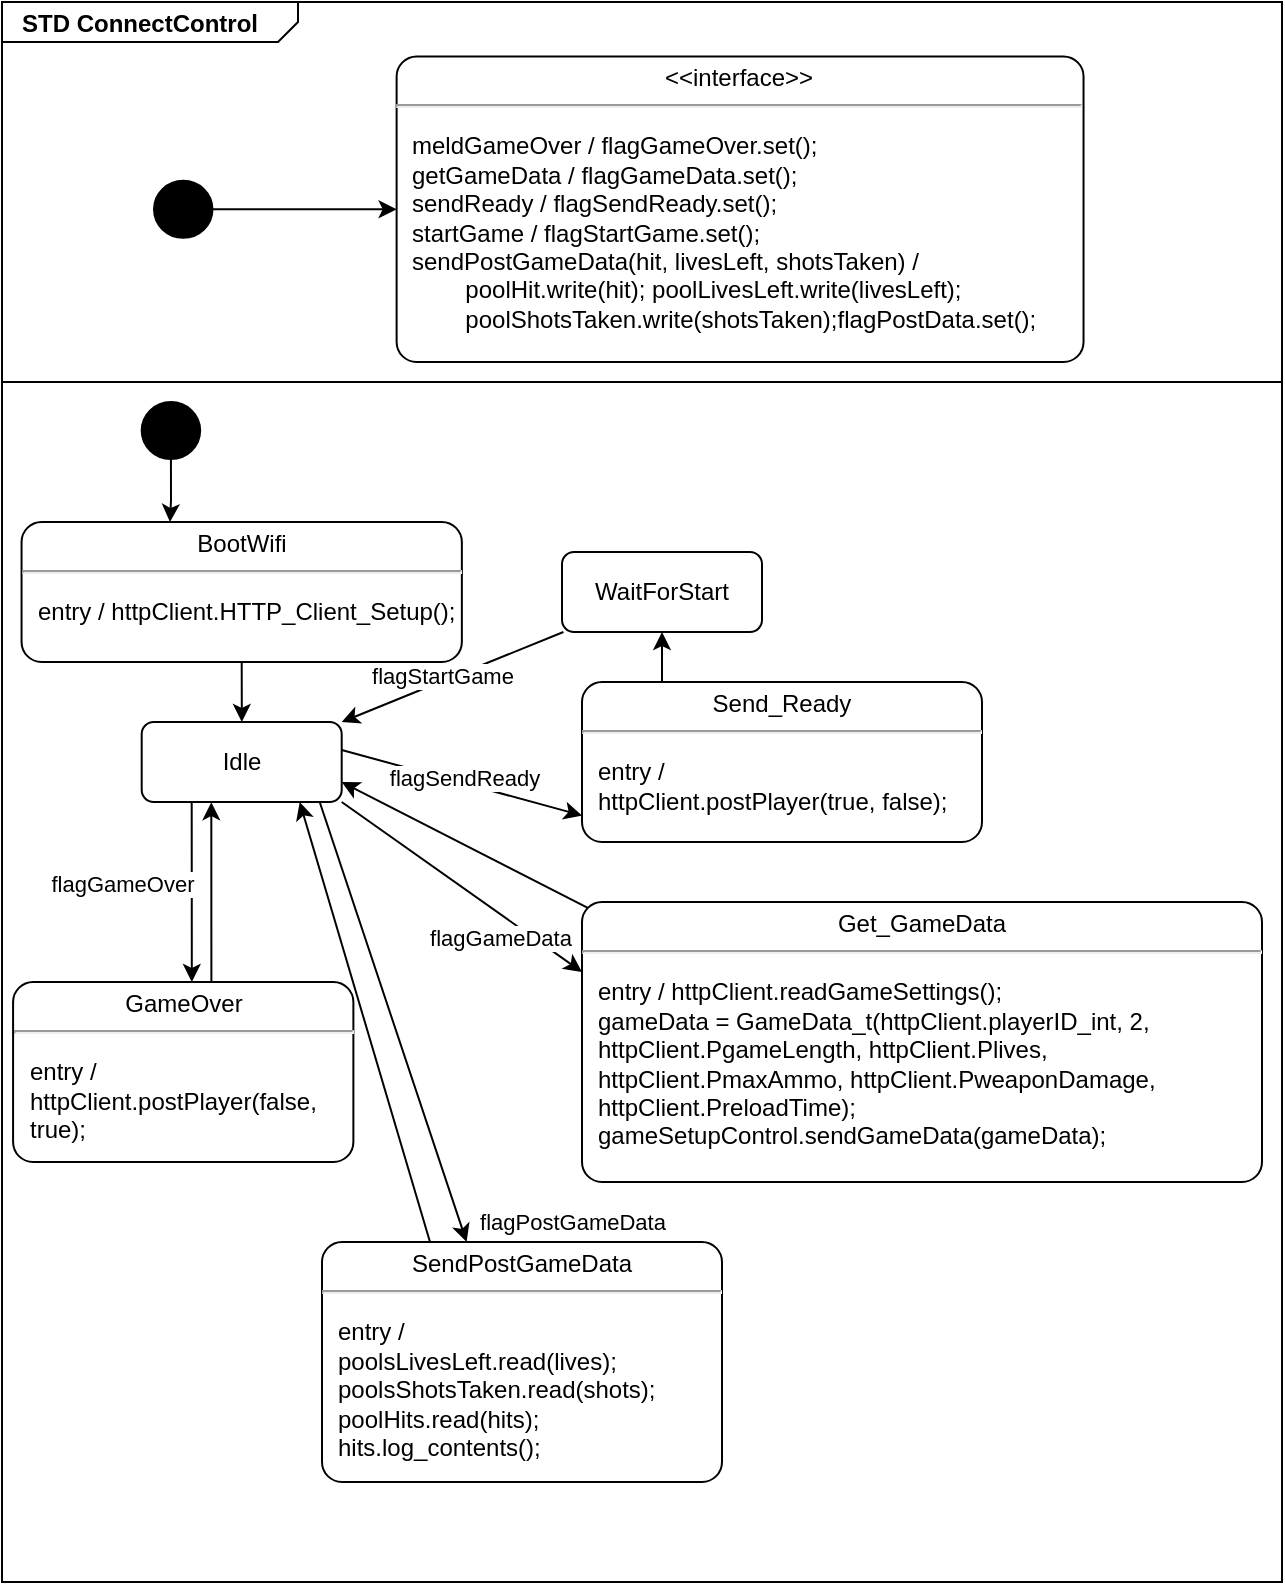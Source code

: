 <mxfile version="21.6.8" type="device">
  <diagram name="Page-1" id="ha0M1mcgs8S4JKS28zF2">
    <mxGraphModel dx="1318" dy="1022" grid="1" gridSize="10" guides="1" tooltips="1" connect="1" arrows="1" fold="1" page="1" pageScale="1" pageWidth="850" pageHeight="1100" math="0" shadow="0">
      <root>
        <mxCell id="0" />
        <mxCell id="1" parent="0" />
        <mxCell id="XzpSL8Y8hCJ_y7Mj1HGO-1" value="" style="group" vertex="1" connectable="0" parent="1">
          <mxGeometry x="-640" y="80" width="640" height="790" as="geometry" />
        </mxCell>
        <mxCell id="XzpSL8Y8hCJ_y7Mj1HGO-2" value="" style="rounded=0;whiteSpace=wrap;html=1;" vertex="1" parent="XzpSL8Y8hCJ_y7Mj1HGO-1">
          <mxGeometry y="187.92" width="640" height="602.08" as="geometry" />
        </mxCell>
        <mxCell id="XzpSL8Y8hCJ_y7Mj1HGO-3" value="&lt;p style=&quot;margin:0px;margin-top:4px;margin-left:10px;text-align:left;&quot;&gt;&lt;b&gt;STD ConnectControl&lt;/b&gt;&lt;/p&gt;" style="html=1;shape=mxgraph.sysml.package;html=1;overflow=fill;whiteSpace=wrap;labelX=148;" vertex="1" parent="XzpSL8Y8hCJ_y7Mj1HGO-1">
          <mxGeometry width="640" height="190" as="geometry" />
        </mxCell>
        <mxCell id="XzpSL8Y8hCJ_y7Mj1HGO-4" value="" style="shape=ellipse;html=1;fillColor=strokeColor;fontSize=18;fontColor=#ffffff;" vertex="1" parent="XzpSL8Y8hCJ_y7Mj1HGO-1">
          <mxGeometry x="76.002" y="89.387" width="29.231" height="28.5" as="geometry" />
        </mxCell>
        <mxCell id="XzpSL8Y8hCJ_y7Mj1HGO-5" style="edgeStyle=orthogonalEdgeStyle;rounded=0;orthogonalLoop=1;jettySize=auto;html=1;" edge="1" parent="XzpSL8Y8hCJ_y7Mj1HGO-1" source="XzpSL8Y8hCJ_y7Mj1HGO-4" target="XzpSL8Y8hCJ_y7Mj1HGO-6">
          <mxGeometry relative="1" as="geometry">
            <mxPoint x="182.692" y="62.899" as="targetPoint" />
          </mxGeometry>
        </mxCell>
        <mxCell id="XzpSL8Y8hCJ_y7Mj1HGO-6" value="&lt;p style=&quot;margin:0px;margin-top:4px;text-align:center;&quot;&gt;&amp;lt;&amp;lt;interface&amp;gt;&amp;gt;&lt;/p&gt;&lt;hr&gt;&lt;p&gt;&lt;/p&gt;&lt;p style=&quot;margin:0px;margin-left:8px;text-align:left;&quot;&gt;&lt;span style=&quot;background-color: initial;&quot;&gt;meldGameOver / flagGameOver.set();&lt;/span&gt;&lt;/p&gt;&lt;p style=&quot;margin:0px;margin-left:8px;text-align:left;&quot;&gt;&lt;span style=&quot;background-color: initial;&quot;&gt;getGameData / flagGameData.set();&amp;nbsp;&lt;/span&gt;&lt;/p&gt;&lt;p style=&quot;margin:0px;margin-left:8px;text-align:left;&quot;&gt;&lt;span style=&quot;background-color: initial;&quot;&gt;sendReady / flagSendReady.set();&lt;/span&gt;&lt;br&gt;&lt;/p&gt;&lt;p style=&quot;margin:0px;margin-left:8px;text-align:left;&quot;&gt;&lt;span style=&quot;background-color: initial;&quot;&gt;startGame / flagStartGame.set();&lt;/span&gt;&lt;/p&gt;&lt;p style=&quot;margin:0px;margin-left:8px;text-align:left;&quot;&gt;&lt;span style=&quot;background-color: initial;&quot;&gt;sendPostGameData(hit, livesLeft, shotsTaken) / &lt;span style=&quot;white-space: pre;&quot;&gt;&#x9;&lt;/span&gt;poolHit.write(hit); poolLivesLeft.write(livesLeft); &lt;span style=&quot;white-space: pre;&quot;&gt;&#x9;&lt;/span&gt;poolShotsTaken.write(shotsTaken);flagPostData.set();&lt;/span&gt;&lt;/p&gt;&lt;p style=&quot;margin:0px;margin-left:8px;text-align:left;&quot;&gt;&lt;span style=&quot;background-color: initial;&quot;&gt;&lt;br&gt;&lt;/span&gt;&lt;/p&gt;&lt;p style=&quot;margin:0px;margin-left:8px;text-align:left;&quot;&gt;&lt;br&gt;&lt;/p&gt;" style="shape=mxgraph.sysml.simpleState;html=1;overflow=fill;whiteSpace=wrap;align=center;" vertex="1" parent="XzpSL8Y8hCJ_y7Mj1HGO-1">
          <mxGeometry x="197.31" y="27.28" width="343.46" height="152.72" as="geometry" />
        </mxCell>
        <mxCell id="XzpSL8Y8hCJ_y7Mj1HGO-7" style="edgeStyle=orthogonalEdgeStyle;rounded=0;orthogonalLoop=1;jettySize=auto;html=1;exitX=0.5;exitY=1;exitDx=0;exitDy=0;" edge="1" parent="XzpSL8Y8hCJ_y7Mj1HGO-1" source="XzpSL8Y8hCJ_y7Mj1HGO-8" target="XzpSL8Y8hCJ_y7Mj1HGO-20">
          <mxGeometry relative="1" as="geometry">
            <mxPoint x="119.81" y="300" as="targetPoint" />
            <Array as="points">
              <mxPoint x="84" y="249" />
              <mxPoint x="84" y="240" />
            </Array>
          </mxGeometry>
        </mxCell>
        <mxCell id="XzpSL8Y8hCJ_y7Mj1HGO-8" value="" style="shape=ellipse;html=1;fillColor=strokeColor;fontSize=18;fontColor=#ffffff;" vertex="1" parent="XzpSL8Y8hCJ_y7Mj1HGO-1">
          <mxGeometry x="69.85" y="200.005" width="29.231" height="28.5" as="geometry" />
        </mxCell>
        <mxCell id="XzpSL8Y8hCJ_y7Mj1HGO-22" style="edgeStyle=orthogonalEdgeStyle;rounded=0;orthogonalLoop=1;jettySize=auto;html=1;exitX=0.5;exitY=1;exitDx=0;exitDy=0;exitPerimeter=0;" edge="1" parent="XzpSL8Y8hCJ_y7Mj1HGO-1" source="XzpSL8Y8hCJ_y7Mj1HGO-20" target="XzpSL8Y8hCJ_y7Mj1HGO-23">
          <mxGeometry relative="1" as="geometry">
            <mxPoint x="119.905" y="390" as="targetPoint" />
          </mxGeometry>
        </mxCell>
        <mxCell id="XzpSL8Y8hCJ_y7Mj1HGO-20" value="&lt;p style=&quot;margin:0px;margin-top:4px;text-align:center;&quot;&gt;BootWifi&lt;/p&gt;&lt;hr&gt;&lt;p&gt;&lt;/p&gt;&lt;p style=&quot;margin:0px;margin-left:8px;text-align:left;&quot;&gt;entry / httpClient.HTTP_Client_Setup();&lt;br&gt;&lt;/p&gt;" style="shape=mxgraph.sysml.simpleState;html=1;overflow=fill;whiteSpace=wrap;align=center;" vertex="1" parent="XzpSL8Y8hCJ_y7Mj1HGO-1">
          <mxGeometry x="9.78" y="260" width="220.15" height="70" as="geometry" />
        </mxCell>
        <mxCell id="XzpSL8Y8hCJ_y7Mj1HGO-29" style="rounded=0;orthogonalLoop=1;jettySize=auto;html=1;exitX=1;exitY=0.5;exitDx=0;exitDy=0;" edge="1" parent="XzpSL8Y8hCJ_y7Mj1HGO-1">
          <mxGeometry relative="1" as="geometry">
            <mxPoint x="169.85" y="374" as="sourcePoint" />
            <mxPoint x="290" y="406.746" as="targetPoint" />
          </mxGeometry>
        </mxCell>
        <mxCell id="XzpSL8Y8hCJ_y7Mj1HGO-30" value="flagSendReady" style="edgeLabel;html=1;align=center;verticalAlign=middle;resizable=0;points=[];" vertex="1" connectable="0" parent="XzpSL8Y8hCJ_y7Mj1HGO-29">
          <mxGeometry x="-0.361" y="1" relative="1" as="geometry">
            <mxPoint x="22" y="4" as="offset" />
          </mxGeometry>
        </mxCell>
        <mxCell id="XzpSL8Y8hCJ_y7Mj1HGO-35" style="edgeStyle=orthogonalEdgeStyle;rounded=0;orthogonalLoop=1;jettySize=auto;html=1;exitX=0.25;exitY=1;exitDx=0;exitDy=0;" edge="1" parent="XzpSL8Y8hCJ_y7Mj1HGO-1" source="XzpSL8Y8hCJ_y7Mj1HGO-23" target="XzpSL8Y8hCJ_y7Mj1HGO-24">
          <mxGeometry relative="1" as="geometry">
            <Array as="points">
              <mxPoint x="95" y="470" />
              <mxPoint x="95" y="470" />
            </Array>
          </mxGeometry>
        </mxCell>
        <mxCell id="XzpSL8Y8hCJ_y7Mj1HGO-37" value="flagGameOver" style="edgeLabel;html=1;align=center;verticalAlign=middle;resizable=0;points=[];" vertex="1" connectable="0" parent="XzpSL8Y8hCJ_y7Mj1HGO-35">
          <mxGeometry x="-0.074" y="1" relative="1" as="geometry">
            <mxPoint x="-36" y="-1" as="offset" />
          </mxGeometry>
        </mxCell>
        <mxCell id="XzpSL8Y8hCJ_y7Mj1HGO-39" style="rounded=0;orthogonalLoop=1;jettySize=auto;html=1;exitX=1;exitY=1;exitDx=0;exitDy=0;" edge="1" parent="XzpSL8Y8hCJ_y7Mj1HGO-1">
          <mxGeometry relative="1" as="geometry">
            <mxPoint x="158.85" y="400" as="sourcePoint" />
            <mxPoint x="232.306" y="620" as="targetPoint" />
          </mxGeometry>
        </mxCell>
        <mxCell id="XzpSL8Y8hCJ_y7Mj1HGO-40" value="flagPostGameData" style="edgeLabel;html=1;align=center;verticalAlign=middle;resizable=0;points=[];" vertex="1" connectable="0" parent="XzpSL8Y8hCJ_y7Mj1HGO-39">
          <mxGeometry x="0.73" y="-1" relative="1" as="geometry">
            <mxPoint x="63" y="19" as="offset" />
          </mxGeometry>
        </mxCell>
        <mxCell id="XzpSL8Y8hCJ_y7Mj1HGO-42" style="rounded=0;orthogonalLoop=1;jettySize=auto;html=1;exitX=1;exitY=1;exitDx=0;exitDy=0;entryX=0;entryY=0.25;entryDx=0;entryDy=0;entryPerimeter=0;" edge="1" parent="XzpSL8Y8hCJ_y7Mj1HGO-1" source="XzpSL8Y8hCJ_y7Mj1HGO-23" target="XzpSL8Y8hCJ_y7Mj1HGO-25">
          <mxGeometry relative="1" as="geometry" />
        </mxCell>
        <mxCell id="XzpSL8Y8hCJ_y7Mj1HGO-43" value="flagGameData" style="edgeLabel;html=1;align=center;verticalAlign=middle;resizable=0;points=[];" vertex="1" connectable="0" parent="XzpSL8Y8hCJ_y7Mj1HGO-42">
          <mxGeometry x="0.61" y="1" relative="1" as="geometry">
            <mxPoint x="-18" as="offset" />
          </mxGeometry>
        </mxCell>
        <mxCell id="XzpSL8Y8hCJ_y7Mj1HGO-23" value="Idle" style="shape=rect;rounded=1;html=1;whiteSpace=wrap;align=center;" vertex="1" parent="XzpSL8Y8hCJ_y7Mj1HGO-1">
          <mxGeometry x="69.85" y="360" width="100" height="40" as="geometry" />
        </mxCell>
        <mxCell id="XzpSL8Y8hCJ_y7Mj1HGO-36" style="edgeStyle=orthogonalEdgeStyle;rounded=0;orthogonalLoop=1;jettySize=auto;html=1;exitX=0.5;exitY=0;exitDx=0;exitDy=0;exitPerimeter=0;entryX=0.348;entryY=1.003;entryDx=0;entryDy=0;entryPerimeter=0;" edge="1" parent="XzpSL8Y8hCJ_y7Mj1HGO-1" source="XzpSL8Y8hCJ_y7Mj1HGO-24" target="XzpSL8Y8hCJ_y7Mj1HGO-23">
          <mxGeometry relative="1" as="geometry">
            <Array as="points">
              <mxPoint x="105" y="490" />
            </Array>
          </mxGeometry>
        </mxCell>
        <mxCell id="XzpSL8Y8hCJ_y7Mj1HGO-24" value="&lt;p style=&quot;margin:0px;margin-top:4px;text-align:center;&quot;&gt;GameOver&lt;/p&gt;&lt;hr&gt;&lt;p&gt;&lt;/p&gt;&lt;p style=&quot;margin:0px;margin-left:8px;text-align:left;&quot;&gt;entry /&amp;nbsp;&lt;br&gt;&lt;/p&gt;&lt;p style=&quot;margin:0px;margin-left:8px;text-align:left;&quot;&gt;httpClient.postPlayer(false, true);&lt;/p&gt;" style="shape=mxgraph.sysml.simpleState;html=1;overflow=fill;whiteSpace=wrap;align=center;" vertex="1" parent="XzpSL8Y8hCJ_y7Mj1HGO-1">
          <mxGeometry x="5.54" y="490" width="170.15" height="90" as="geometry" />
        </mxCell>
        <mxCell id="XzpSL8Y8hCJ_y7Mj1HGO-31" style="edgeStyle=orthogonalEdgeStyle;rounded=0;orthogonalLoop=1;jettySize=auto;html=1;exitX=0.5;exitY=0;exitDx=0;exitDy=0;exitPerimeter=0;" edge="1" parent="XzpSL8Y8hCJ_y7Mj1HGO-1" source="XzpSL8Y8hCJ_y7Mj1HGO-26" target="XzpSL8Y8hCJ_y7Mj1HGO-34">
          <mxGeometry relative="1" as="geometry">
            <mxPoint x="390" y="360" as="targetPoint" />
            <Array as="points">
              <mxPoint x="330" y="340" />
            </Array>
          </mxGeometry>
        </mxCell>
        <mxCell id="XzpSL8Y8hCJ_y7Mj1HGO-26" value="&lt;p style=&quot;margin:0px;margin-top:4px;text-align:center;&quot;&gt;Send_Ready&lt;/p&gt;&lt;hr&gt;&lt;p&gt;&lt;/p&gt;&lt;p style=&quot;margin:0px;margin-left:8px;text-align:left;&quot;&gt;entry /&lt;br&gt;&lt;/p&gt;&lt;p style=&quot;margin:0px;margin-left:8px;text-align:left;&quot;&gt;httpClient.postPlayer(true, false);&lt;/p&gt;" style="shape=mxgraph.sysml.simpleState;html=1;overflow=fill;whiteSpace=wrap;align=center;" vertex="1" parent="XzpSL8Y8hCJ_y7Mj1HGO-1">
          <mxGeometry x="290" y="340" width="200" height="80" as="geometry" />
        </mxCell>
        <mxCell id="XzpSL8Y8hCJ_y7Mj1HGO-32" style="rounded=0;orthogonalLoop=1;jettySize=auto;html=1;entryX=1;entryY=0;entryDx=0;entryDy=0;" edge="1" parent="XzpSL8Y8hCJ_y7Mj1HGO-1" source="XzpSL8Y8hCJ_y7Mj1HGO-34" target="XzpSL8Y8hCJ_y7Mj1HGO-23">
          <mxGeometry relative="1" as="geometry">
            <mxPoint x="290" y="335" as="sourcePoint" />
          </mxGeometry>
        </mxCell>
        <mxCell id="XzpSL8Y8hCJ_y7Mj1HGO-33" value="flagStartGame" style="edgeLabel;html=1;align=center;verticalAlign=middle;resizable=0;points=[];" vertex="1" connectable="0" parent="XzpSL8Y8hCJ_y7Mj1HGO-32">
          <mxGeometry x="0.086" y="-3" relative="1" as="geometry">
            <mxPoint as="offset" />
          </mxGeometry>
        </mxCell>
        <mxCell id="XzpSL8Y8hCJ_y7Mj1HGO-38" style="rounded=0;orthogonalLoop=1;jettySize=auto;html=1;exitX=0.25;exitY=0;exitDx=0;exitDy=0;exitPerimeter=0;entryX=0.75;entryY=1;entryDx=0;entryDy=0;" edge="1" parent="XzpSL8Y8hCJ_y7Mj1HGO-1">
          <mxGeometry relative="1" as="geometry">
            <mxPoint x="214.0" y="620" as="sourcePoint" />
            <mxPoint x="148.85" y="400" as="targetPoint" />
          </mxGeometry>
        </mxCell>
        <mxCell id="XzpSL8Y8hCJ_y7Mj1HGO-28" value="&lt;p style=&quot;margin:0px;margin-top:4px;text-align:center;&quot;&gt;SendPostGameData&lt;/p&gt;&lt;hr&gt;&lt;p&gt;&lt;/p&gt;&lt;p style=&quot;margin:0px;margin-left:8px;text-align:left;&quot;&gt;entry /&lt;br&gt;&lt;/p&gt;&lt;p style=&quot;margin:0px;margin-left:8px;text-align:left;&quot;&gt;poolsLivesLeft.read(lives);&lt;/p&gt;&lt;p style=&quot;margin:0px;margin-left:8px;text-align:left;&quot;&gt;poolsShotsTaken.read(shots);&lt;/p&gt;&lt;p style=&quot;margin:0px;margin-left:8px;text-align:left;&quot;&gt;poolHits.read(hits);&lt;/p&gt;&lt;p style=&quot;margin:0px;margin-left:8px;text-align:left;&quot;&gt;hits.log_contents();&lt;/p&gt;&lt;p style=&quot;margin:0px;margin-left:8px;text-align:left;&quot;&gt;&lt;br&gt;&lt;/p&gt;" style="shape=mxgraph.sysml.simpleState;html=1;overflow=fill;whiteSpace=wrap;align=center;" vertex="1" parent="XzpSL8Y8hCJ_y7Mj1HGO-1">
          <mxGeometry x="160" y="620" width="200" height="120" as="geometry" />
        </mxCell>
        <mxCell id="XzpSL8Y8hCJ_y7Mj1HGO-41" style="rounded=0;orthogonalLoop=1;jettySize=auto;html=1;exitX=0;exitY=0;exitDx=2.9;exitDy=2.9;exitPerimeter=0;entryX=1;entryY=0.75;entryDx=0;entryDy=0;" edge="1" parent="XzpSL8Y8hCJ_y7Mj1HGO-1" source="XzpSL8Y8hCJ_y7Mj1HGO-25" target="XzpSL8Y8hCJ_y7Mj1HGO-23">
          <mxGeometry relative="1" as="geometry" />
        </mxCell>
        <mxCell id="XzpSL8Y8hCJ_y7Mj1HGO-25" value="&lt;p style=&quot;margin:0px;margin-top:4px;text-align:center;&quot;&gt;Get_GameData&lt;/p&gt;&lt;hr&gt;&lt;p&gt;&lt;/p&gt;&lt;p style=&quot;margin:0px;margin-left:8px;text-align:left;&quot;&gt;entry / httpClient.readGameSettings();&lt;br&gt;&lt;/p&gt;&lt;p style=&quot;margin:0px;margin-left:8px;text-align:left;&quot;&gt;gameData = GameData_t(httpClient.playerID_int, 2, httpClient.PgameLength, httpClient.Plives, httpClient.PmaxAmmo, httpClient.PweaponDamage, httpClient.PreloadTime);&lt;/p&gt;&lt;p style=&quot;margin:0px;margin-left:8px;text-align:left;&quot;&gt;gameSetupControl.sendGameData(gameData);&lt;/p&gt;&lt;p style=&quot;margin:0px;margin-left:8px;text-align:left;&quot;&gt;&lt;br&gt;&lt;/p&gt;" style="shape=mxgraph.sysml.simpleState;html=1;overflow=fill;whiteSpace=wrap;align=center;" vertex="1" parent="XzpSL8Y8hCJ_y7Mj1HGO-1">
          <mxGeometry x="290" y="450" width="340" height="140" as="geometry" />
        </mxCell>
        <mxCell id="XzpSL8Y8hCJ_y7Mj1HGO-34" value="WaitForStart" style="shape=rect;rounded=1;html=1;whiteSpace=wrap;align=center;" vertex="1" parent="XzpSL8Y8hCJ_y7Mj1HGO-1">
          <mxGeometry x="280" y="275" width="100" height="40" as="geometry" />
        </mxCell>
      </root>
    </mxGraphModel>
  </diagram>
</mxfile>
